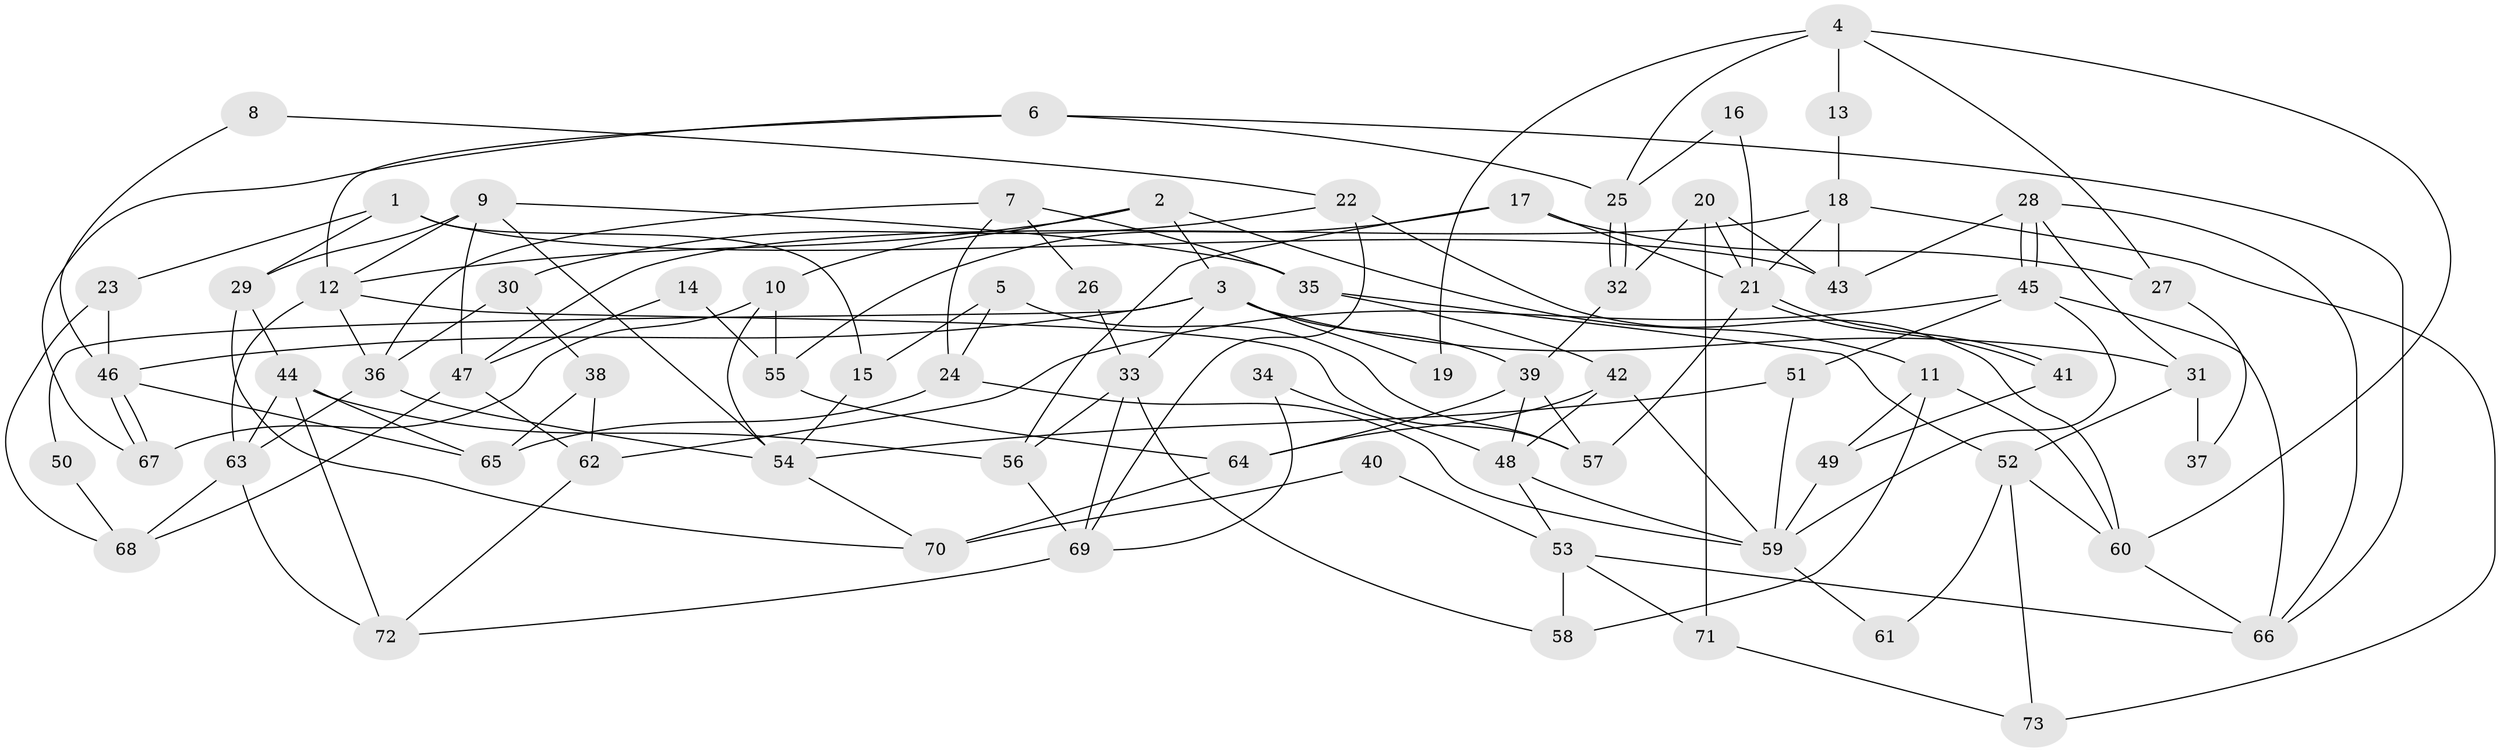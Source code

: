 // coarse degree distribution, {10: 0.09090909090909091, 3: 0.09090909090909091, 5: 0.18181818181818182, 8: 0.22727272727272727, 2: 0.045454545454545456, 6: 0.09090909090909091, 7: 0.22727272727272727, 9: 0.045454545454545456}
// Generated by graph-tools (version 1.1) at 2025/37/03/04/25 23:37:14]
// undirected, 73 vertices, 146 edges
graph export_dot {
  node [color=gray90,style=filled];
  1;
  2;
  3;
  4;
  5;
  6;
  7;
  8;
  9;
  10;
  11;
  12;
  13;
  14;
  15;
  16;
  17;
  18;
  19;
  20;
  21;
  22;
  23;
  24;
  25;
  26;
  27;
  28;
  29;
  30;
  31;
  32;
  33;
  34;
  35;
  36;
  37;
  38;
  39;
  40;
  41;
  42;
  43;
  44;
  45;
  46;
  47;
  48;
  49;
  50;
  51;
  52;
  53;
  54;
  55;
  56;
  57;
  58;
  59;
  60;
  61;
  62;
  63;
  64;
  65;
  66;
  67;
  68;
  69;
  70;
  71;
  72;
  73;
  1 -- 43;
  1 -- 15;
  1 -- 23;
  1 -- 29;
  2 -- 10;
  2 -- 12;
  2 -- 3;
  2 -- 11;
  3 -- 39;
  3 -- 19;
  3 -- 31;
  3 -- 33;
  3 -- 46;
  3 -- 50;
  4 -- 25;
  4 -- 60;
  4 -- 13;
  4 -- 19;
  4 -- 27;
  5 -- 24;
  5 -- 57;
  5 -- 15;
  6 -- 12;
  6 -- 66;
  6 -- 25;
  6 -- 67;
  7 -- 24;
  7 -- 36;
  7 -- 26;
  7 -- 35;
  8 -- 46;
  8 -- 22;
  9 -- 12;
  9 -- 35;
  9 -- 29;
  9 -- 47;
  9 -- 54;
  10 -- 67;
  10 -- 54;
  10 -- 55;
  11 -- 60;
  11 -- 49;
  11 -- 58;
  12 -- 36;
  12 -- 63;
  12 -- 57;
  13 -- 18;
  14 -- 47;
  14 -- 55;
  15 -- 54;
  16 -- 25;
  16 -- 21;
  17 -- 56;
  17 -- 21;
  17 -- 27;
  17 -- 55;
  18 -- 21;
  18 -- 47;
  18 -- 43;
  18 -- 73;
  20 -- 32;
  20 -- 43;
  20 -- 21;
  20 -- 71;
  21 -- 41;
  21 -- 41;
  21 -- 57;
  22 -- 60;
  22 -- 69;
  22 -- 30;
  23 -- 46;
  23 -- 68;
  24 -- 65;
  24 -- 59;
  25 -- 32;
  25 -- 32;
  26 -- 33;
  27 -- 37;
  28 -- 45;
  28 -- 45;
  28 -- 31;
  28 -- 43;
  28 -- 66;
  29 -- 44;
  29 -- 70;
  30 -- 38;
  30 -- 36;
  31 -- 52;
  31 -- 37;
  32 -- 39;
  33 -- 56;
  33 -- 58;
  33 -- 69;
  34 -- 48;
  34 -- 69;
  35 -- 42;
  35 -- 52;
  36 -- 54;
  36 -- 63;
  38 -- 62;
  38 -- 65;
  39 -- 57;
  39 -- 64;
  39 -- 48;
  40 -- 53;
  40 -- 70;
  41 -- 49;
  42 -- 48;
  42 -- 59;
  42 -- 64;
  44 -- 63;
  44 -- 56;
  44 -- 65;
  44 -- 72;
  45 -- 66;
  45 -- 51;
  45 -- 59;
  45 -- 62;
  46 -- 67;
  46 -- 67;
  46 -- 65;
  47 -- 68;
  47 -- 62;
  48 -- 59;
  48 -- 53;
  49 -- 59;
  50 -- 68;
  51 -- 54;
  51 -- 59;
  52 -- 73;
  52 -- 60;
  52 -- 61;
  53 -- 58;
  53 -- 66;
  53 -- 71;
  54 -- 70;
  55 -- 64;
  56 -- 69;
  59 -- 61;
  60 -- 66;
  62 -- 72;
  63 -- 72;
  63 -- 68;
  64 -- 70;
  69 -- 72;
  71 -- 73;
}
